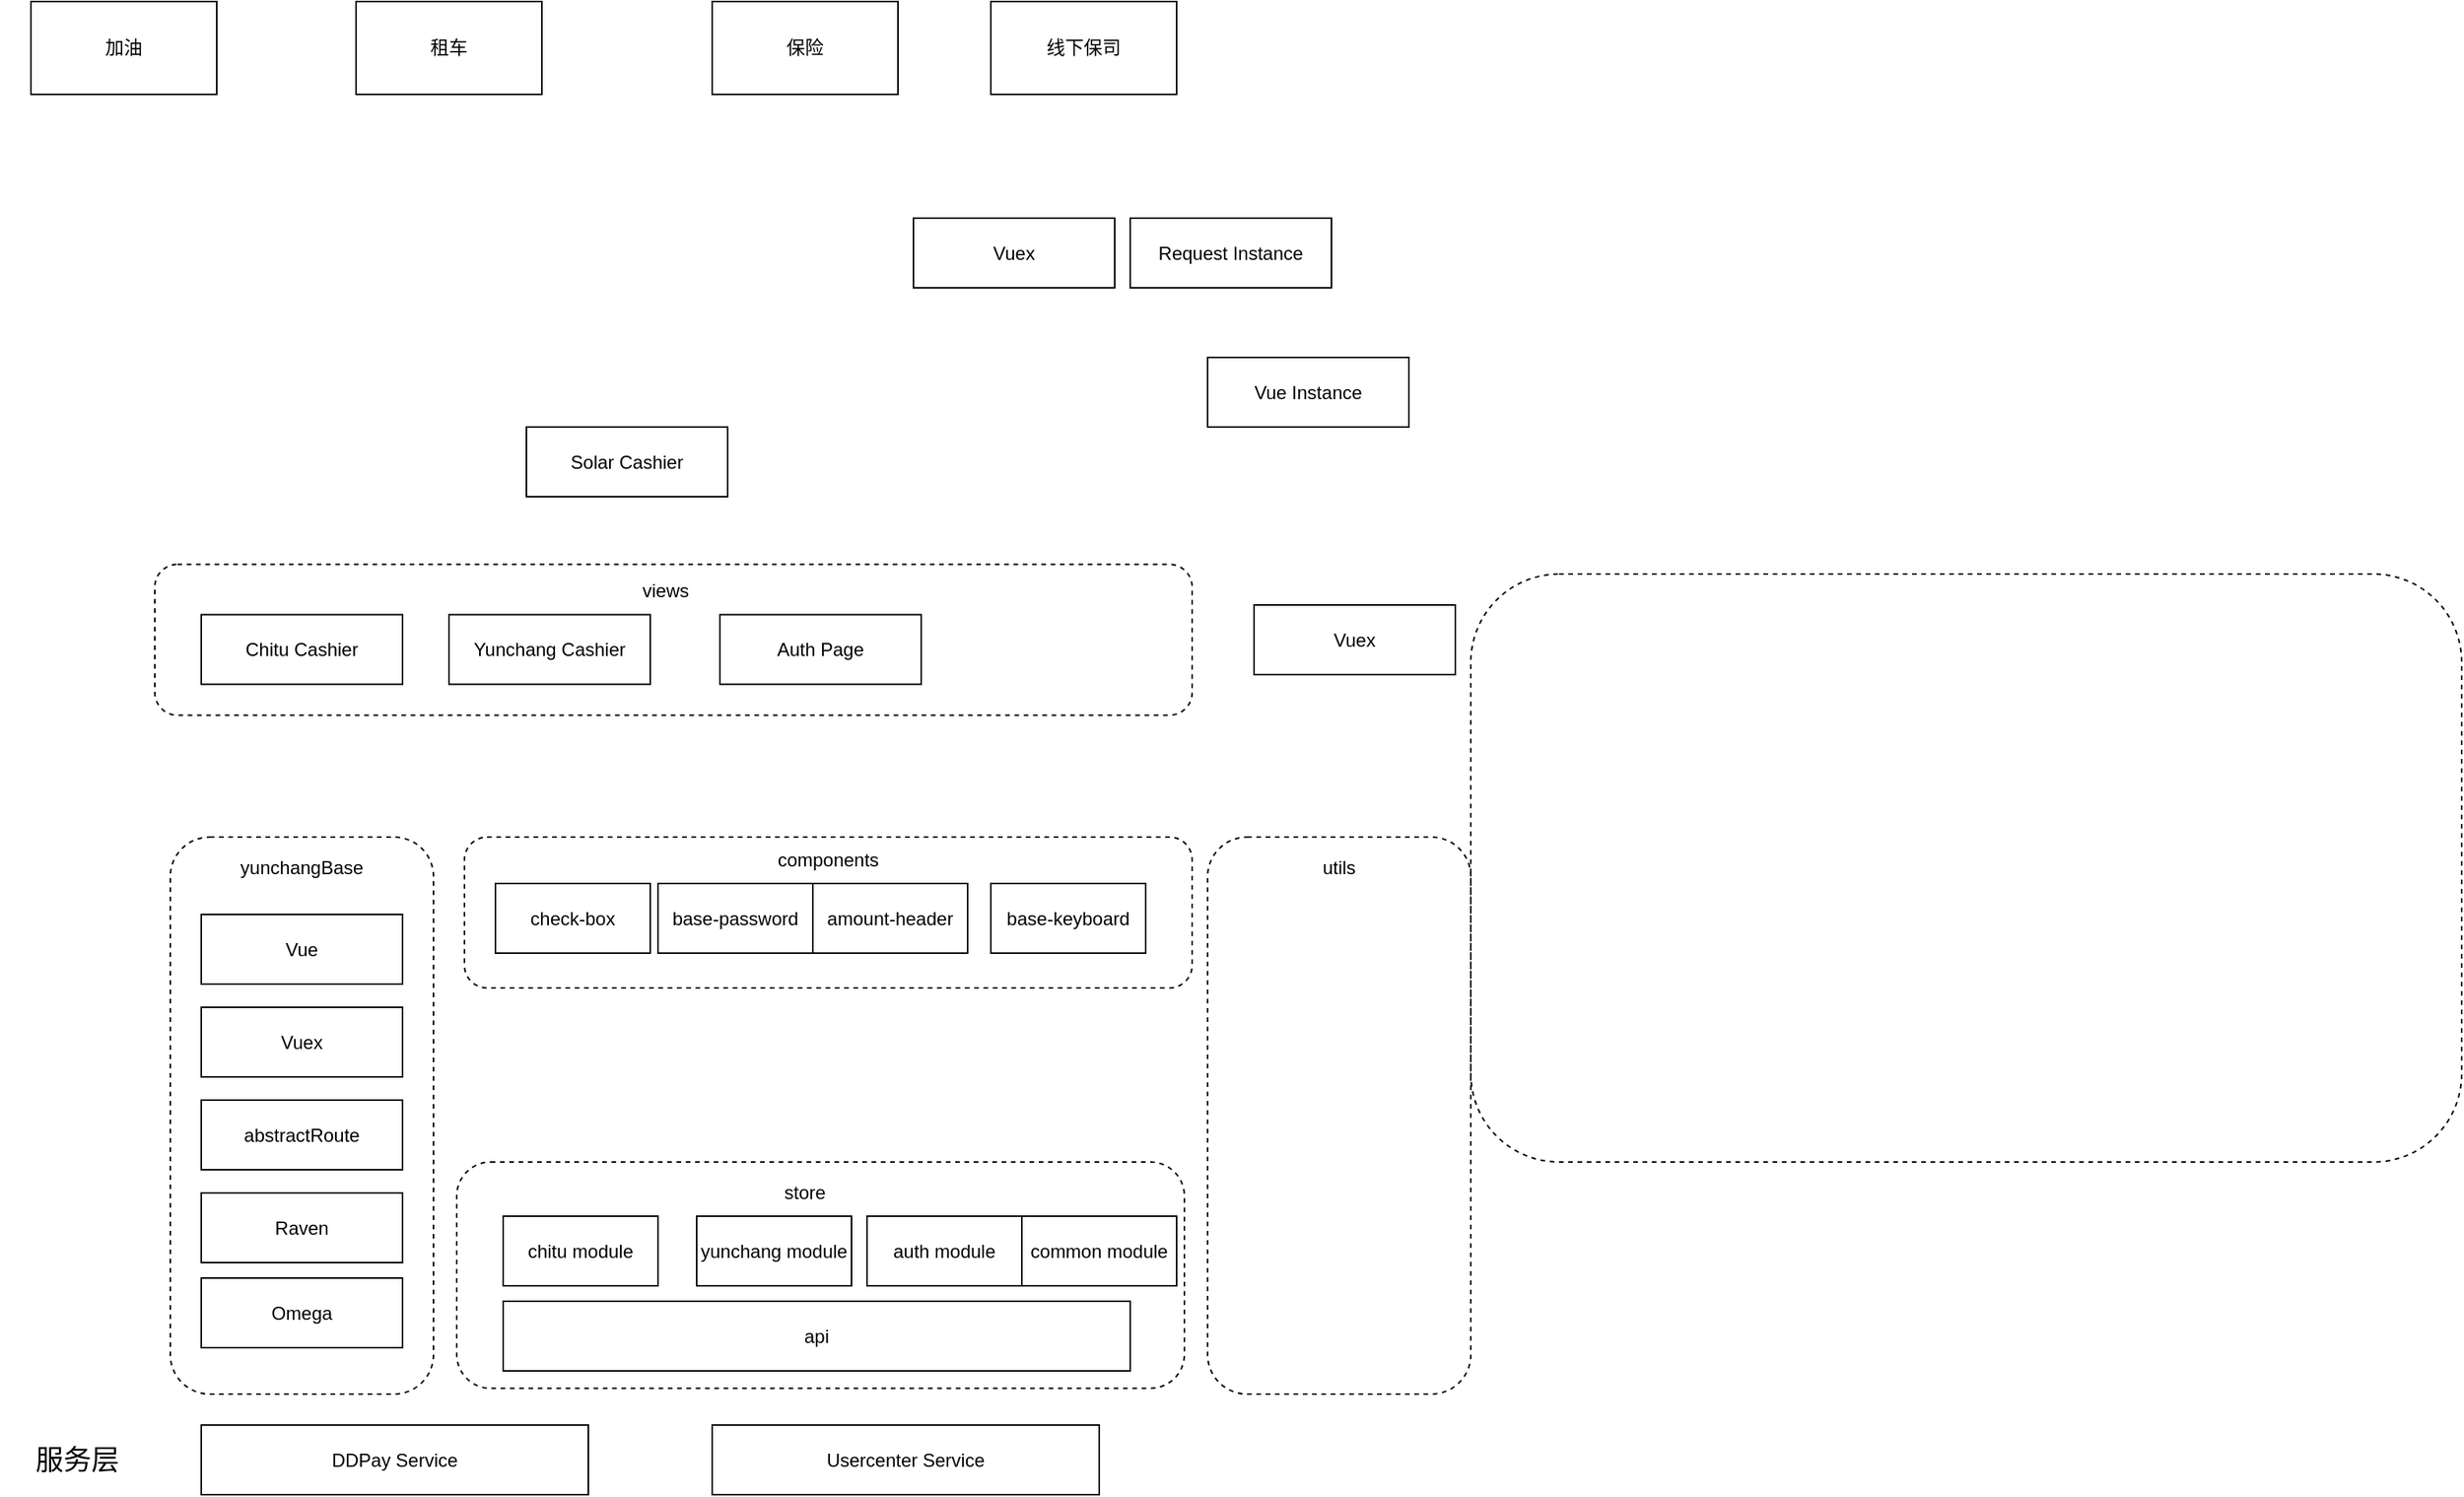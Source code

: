 <mxfile version="22.1.7" type="github">
  <diagram name="第 1 页" id="GGUch8PBxxLQfr5ORZUA">
    <mxGraphModel dx="1434" dy="1955" grid="1" gridSize="10" guides="1" tooltips="1" connect="1" arrows="1" fold="1" page="1" pageScale="1" pageWidth="827" pageHeight="1169" math="0" shadow="0">
      <root>
        <mxCell id="0" />
        <mxCell id="1" parent="0" />
        <mxCell id="tyBWiqdXj7CT22cmNioW-1" value="Chitu Cashier" style="rounded=0;whiteSpace=wrap;html=1;" vertex="1" parent="1">
          <mxGeometry x="210" y="356.25" width="130" height="45" as="geometry" />
        </mxCell>
        <mxCell id="tyBWiqdXj7CT22cmNioW-5" value="Yunchang Cashier" style="rounded=0;whiteSpace=wrap;html=1;" vertex="1" parent="1">
          <mxGeometry x="370" y="356.25" width="130" height="45" as="geometry" />
        </mxCell>
        <mxCell id="tyBWiqdXj7CT22cmNioW-6" value="Auth Page" style="rounded=0;whiteSpace=wrap;html=1;" vertex="1" parent="1">
          <mxGeometry x="545" y="356.25" width="130" height="45" as="geometry" />
        </mxCell>
        <mxCell id="tyBWiqdXj7CT22cmNioW-7" value="加油" style="rounded=0;whiteSpace=wrap;html=1;" vertex="1" parent="1">
          <mxGeometry x="100" y="-40" width="120" height="60" as="geometry" />
        </mxCell>
        <mxCell id="tyBWiqdXj7CT22cmNioW-8" value="租车" style="rounded=0;whiteSpace=wrap;html=1;" vertex="1" parent="1">
          <mxGeometry x="310" y="-40" width="120" height="60" as="geometry" />
        </mxCell>
        <mxCell id="tyBWiqdXj7CT22cmNioW-9" value="保险" style="rounded=0;whiteSpace=wrap;html=1;" vertex="1" parent="1">
          <mxGeometry x="540" y="-40" width="120" height="60" as="geometry" />
        </mxCell>
        <mxCell id="tyBWiqdXj7CT22cmNioW-10" value="线下保司" style="rounded=0;whiteSpace=wrap;html=1;" vertex="1" parent="1">
          <mxGeometry x="720" y="-40" width="120" height="60" as="geometry" />
        </mxCell>
        <mxCell id="tyBWiqdXj7CT22cmNioW-11" value="Solar Cashier" style="rounded=0;whiteSpace=wrap;html=1;" vertex="1" parent="1">
          <mxGeometry x="420" y="235" width="130" height="45" as="geometry" />
        </mxCell>
        <mxCell id="tyBWiqdXj7CT22cmNioW-31" value="Vuex" style="rounded=0;whiteSpace=wrap;html=1;" vertex="1" parent="1">
          <mxGeometry x="210" y="610" width="130" height="45" as="geometry" />
        </mxCell>
        <mxCell id="tyBWiqdXj7CT22cmNioW-25" value="Vue" style="rounded=0;whiteSpace=wrap;html=1;" vertex="1" parent="1">
          <mxGeometry x="210" y="550" width="130" height="45" as="geometry" />
        </mxCell>
        <mxCell id="tyBWiqdXj7CT22cmNioW-27" value="Vue Instance" style="rounded=0;whiteSpace=wrap;html=1;" vertex="1" parent="1">
          <mxGeometry x="860" y="190" width="130" height="45" as="geometry" />
        </mxCell>
        <mxCell id="tyBWiqdXj7CT22cmNioW-28" value="Request Instance" style="rounded=0;whiteSpace=wrap;html=1;" vertex="1" parent="1">
          <mxGeometry x="810" y="100" width="130" height="45" as="geometry" />
        </mxCell>
        <mxCell id="tyBWiqdXj7CT22cmNioW-30" value="Vuex" style="rounded=0;whiteSpace=wrap;html=1;" vertex="1" parent="1">
          <mxGeometry x="890" y="350" width="130" height="45" as="geometry" />
        </mxCell>
        <mxCell id="tyBWiqdXj7CT22cmNioW-14" value="Vuex" style="rounded=0;whiteSpace=wrap;html=1;" vertex="1" parent="1">
          <mxGeometry x="670" y="100" width="130" height="45" as="geometry" />
        </mxCell>
        <mxCell id="tyBWiqdXj7CT22cmNioW-32" value="Raven" style="rounded=0;whiteSpace=wrap;html=1;" vertex="1" parent="1">
          <mxGeometry x="210" y="730" width="130" height="45" as="geometry" />
        </mxCell>
        <mxCell id="tyBWiqdXj7CT22cmNioW-13" value="abstractRoute" style="rounded=0;whiteSpace=wrap;html=1;" vertex="1" parent="1">
          <mxGeometry x="210" y="670" width="130" height="45" as="geometry" />
        </mxCell>
        <mxCell id="tyBWiqdXj7CT22cmNioW-33" value="Omega" style="rounded=0;whiteSpace=wrap;html=1;" vertex="1" parent="1">
          <mxGeometry x="210" y="785" width="130" height="45" as="geometry" />
        </mxCell>
        <mxCell id="tyBWiqdXj7CT22cmNioW-2" value="" style="rounded=1;whiteSpace=wrap;html=1;fillColor=none;dashed=1;" vertex="1" parent="1">
          <mxGeometry x="1030" y="330" width="640" height="380" as="geometry" />
        </mxCell>
        <mxCell id="tyBWiqdXj7CT22cmNioW-35" value="&lt;span style=&quot;font-size: 18px;&quot;&gt;服务层&lt;/span&gt;" style="text;html=1;strokeColor=none;fillColor=none;align=center;verticalAlign=middle;whiteSpace=wrap;rounded=0;" vertex="1" parent="1">
          <mxGeometry x="80" y="887.5" width="100" height="30" as="geometry" />
        </mxCell>
        <mxCell id="tyBWiqdXj7CT22cmNioW-36" value="DDPay Service" style="rounded=0;whiteSpace=wrap;html=1;" vertex="1" parent="1">
          <mxGeometry x="210" y="880" width="250" height="45" as="geometry" />
        </mxCell>
        <mxCell id="tyBWiqdXj7CT22cmNioW-37" value="Usercenter Service" style="rounded=0;whiteSpace=wrap;html=1;" vertex="1" parent="1">
          <mxGeometry x="540" y="880" width="250" height="45" as="geometry" />
        </mxCell>
        <mxCell id="tyBWiqdXj7CT22cmNioW-39" value="" style="rounded=1;whiteSpace=wrap;html=1;fillColor=none;dashed=1;" vertex="1" parent="1">
          <mxGeometry x="190" y="500" width="170" height="360" as="geometry" />
        </mxCell>
        <mxCell id="tyBWiqdXj7CT22cmNioW-40" value="" style="rounded=1;whiteSpace=wrap;html=1;fillColor=none;dashed=1;" vertex="1" parent="1">
          <mxGeometry x="380" y="500" width="470" height="97.5" as="geometry" />
        </mxCell>
        <mxCell id="tyBWiqdXj7CT22cmNioW-41" value="check-box" style="rounded=0;whiteSpace=wrap;html=1;" vertex="1" parent="1">
          <mxGeometry x="400" y="530" width="100" height="45" as="geometry" />
        </mxCell>
        <mxCell id="tyBWiqdXj7CT22cmNioW-43" value="base-password" style="rounded=0;whiteSpace=wrap;html=1;" vertex="1" parent="1">
          <mxGeometry x="505" y="530" width="100" height="45" as="geometry" />
        </mxCell>
        <mxCell id="tyBWiqdXj7CT22cmNioW-44" value="amount-header" style="rounded=0;whiteSpace=wrap;html=1;" vertex="1" parent="1">
          <mxGeometry x="605" y="530" width="100" height="45" as="geometry" />
        </mxCell>
        <mxCell id="tyBWiqdXj7CT22cmNioW-49" value="" style="rounded=1;whiteSpace=wrap;html=1;fillColor=none;dashed=1;" vertex="1" parent="1">
          <mxGeometry x="180" y="323.75" width="670" height="97.5" as="geometry" />
        </mxCell>
        <mxCell id="tyBWiqdXj7CT22cmNioW-46" value="base-keyboard" style="rounded=0;whiteSpace=wrap;html=1;" vertex="1" parent="1">
          <mxGeometry x="720" y="530" width="100" height="45" as="geometry" />
        </mxCell>
        <mxCell id="tyBWiqdXj7CT22cmNioW-47" value="components" style="text;html=1;strokeColor=none;fillColor=none;align=center;verticalAlign=middle;whiteSpace=wrap;rounded=0;" vertex="1" parent="1">
          <mxGeometry x="585" y="500" width="60" height="30" as="geometry" />
        </mxCell>
        <mxCell id="tyBWiqdXj7CT22cmNioW-48" value="yunchangBase" style="text;html=1;strokeColor=none;fillColor=none;align=center;verticalAlign=middle;whiteSpace=wrap;rounded=0;" vertex="1" parent="1">
          <mxGeometry x="245" y="505" width="60" height="30" as="geometry" />
        </mxCell>
        <mxCell id="tyBWiqdXj7CT22cmNioW-50" value="views" style="text;html=1;strokeColor=none;fillColor=none;align=center;verticalAlign=middle;whiteSpace=wrap;rounded=0;" vertex="1" parent="1">
          <mxGeometry x="480" y="326.25" width="60" height="30" as="geometry" />
        </mxCell>
        <mxCell id="tyBWiqdXj7CT22cmNioW-52" value="" style="rounded=1;whiteSpace=wrap;html=1;fillColor=none;dashed=1;" vertex="1" parent="1">
          <mxGeometry x="860" y="500" width="170" height="360" as="geometry" />
        </mxCell>
        <mxCell id="tyBWiqdXj7CT22cmNioW-53" value="utils" style="text;html=1;strokeColor=none;fillColor=none;align=center;verticalAlign=middle;whiteSpace=wrap;rounded=0;" vertex="1" parent="1">
          <mxGeometry x="915" y="505" width="60" height="30" as="geometry" />
        </mxCell>
        <mxCell id="tyBWiqdXj7CT22cmNioW-54" value="" style="rounded=1;whiteSpace=wrap;html=1;fillColor=none;dashed=1;" vertex="1" parent="1">
          <mxGeometry x="375" y="710" width="470" height="146.25" as="geometry" />
        </mxCell>
        <mxCell id="tyBWiqdXj7CT22cmNioW-55" value="store" style="text;html=1;strokeColor=none;fillColor=none;align=center;verticalAlign=middle;whiteSpace=wrap;rounded=0;" vertex="1" parent="1">
          <mxGeometry x="570" y="715" width="60" height="30" as="geometry" />
        </mxCell>
        <mxCell id="tyBWiqdXj7CT22cmNioW-56" value="api" style="rounded=0;whiteSpace=wrap;html=1;" vertex="1" parent="1">
          <mxGeometry x="405" y="800" width="405" height="45" as="geometry" />
        </mxCell>
        <mxCell id="tyBWiqdXj7CT22cmNioW-58" value="chitu module" style="rounded=0;whiteSpace=wrap;html=1;" vertex="1" parent="1">
          <mxGeometry x="405" y="745" width="100" height="45" as="geometry" />
        </mxCell>
        <mxCell id="tyBWiqdXj7CT22cmNioW-60" value="yunchang module" style="rounded=0;whiteSpace=wrap;html=1;" vertex="1" parent="1">
          <mxGeometry x="530" y="745" width="100" height="45" as="geometry" />
        </mxCell>
        <mxCell id="tyBWiqdXj7CT22cmNioW-61" value="auth module" style="rounded=0;whiteSpace=wrap;html=1;" vertex="1" parent="1">
          <mxGeometry x="640" y="745" width="100" height="45" as="geometry" />
        </mxCell>
        <mxCell id="tyBWiqdXj7CT22cmNioW-62" value="common module" style="rounded=0;whiteSpace=wrap;html=1;" vertex="1" parent="1">
          <mxGeometry x="740" y="745" width="100" height="45" as="geometry" />
        </mxCell>
      </root>
    </mxGraphModel>
  </diagram>
</mxfile>
